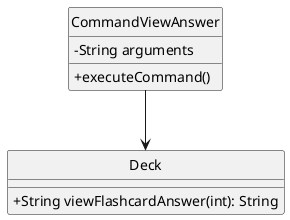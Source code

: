 @startuml
hide circle
skinparam classAttributeIconSize 0
class CommandViewAnswer {
  - String arguments
  + executeCommand()
}

class Deck {
  + String viewFlashcardAnswer(int): String
}

CommandViewAnswer --> Deck
@enduml